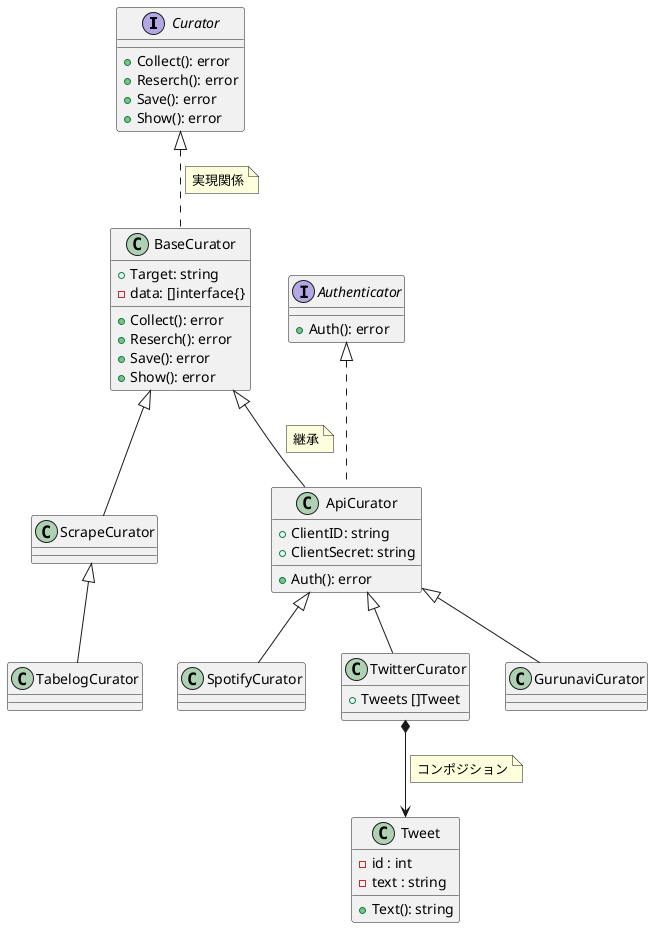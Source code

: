 @startuml

interface Curator {
	+ Collect(): error
	+ Reserch(): error
	+ Save(): error
	+ Show(): error
}

class BaseCurator {
    + Target: string
    - data: []interface{}
	+ Collect(): error
	+ Reserch(): error
	+ Save(): error
	+ Show(): error
}

interface Authenticator{
	+ Auth(): error
}

class ApiCurator {
	+ ClientID: string
	+ ClientSecret: string
	+ Auth(): error
}

class GurunaviCurator {
}

class SpotifyCurator {
}

class TwitterCurator {
	+ Tweets []Tweet
}

class ScrapeCurator {
}

class TabelogCurator {
}

class Tweet {
    - id : int
    - text : string
	+ Text(): string
}

Curator <|.. BaseCurator
note on link
実現関係
end note

BaseCurator <|-- ApiCurator
note on link
継承
end note

BaseCurator <|-- ScrapeCurator
ScrapeCurator <|-- TabelogCurator


Authenticator <|.. ApiCurator

ApiCurator <|-- GurunaviCurator
ApiCurator <|-- SpotifyCurator
ApiCurator <|-- TwitterCurator
TwitterCurator *--> Tweet
note on link
コンポジション
end note

@enduml